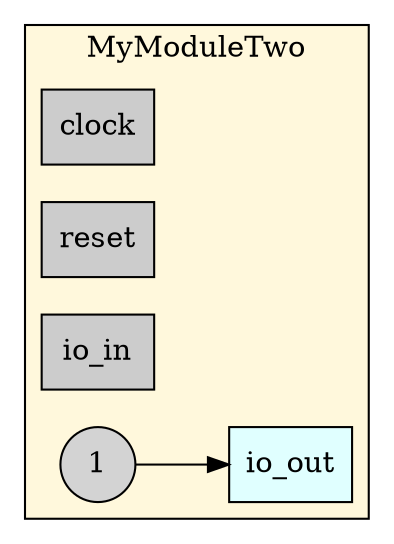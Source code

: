 digraph MyModuleTwo {
stylesheet = "styles.css"
rankdir="LR" 

subgraph cluster_MyModuleTwo {
  label="MyModuleTwo"
  URL=""
  bgcolor="#FFF8DC"
  cluster_MyModuleTwo_clock [shape = "rectangle" style="filled" fillcolor="#CCCCCC" label="clock" rank="0"]
     
cluster_MyModuleTwo_reset [shape = "rectangle" style="filled" fillcolor="#CCCCCC" label="reset" rank="0"]
     
cluster_MyModuleTwo_io_in [shape = "rectangle" style="filled" fillcolor="#CCCCCC" label="io_in" rank="0"]
     
cluster_MyModuleTwo_io_out [shape = "rectangle" style="filled" fillcolor="#E0FFFF" label="io_out" rank="1000"]
     
cluster_MyModuleTwo_lit2 [shape="circle" style="filled" BGCOLOR="#C0C0C0" label="1"]
     

  cluster_MyModuleTwo_lit2 -> cluster_MyModuleTwo_io_out
  
  
}
     
}
